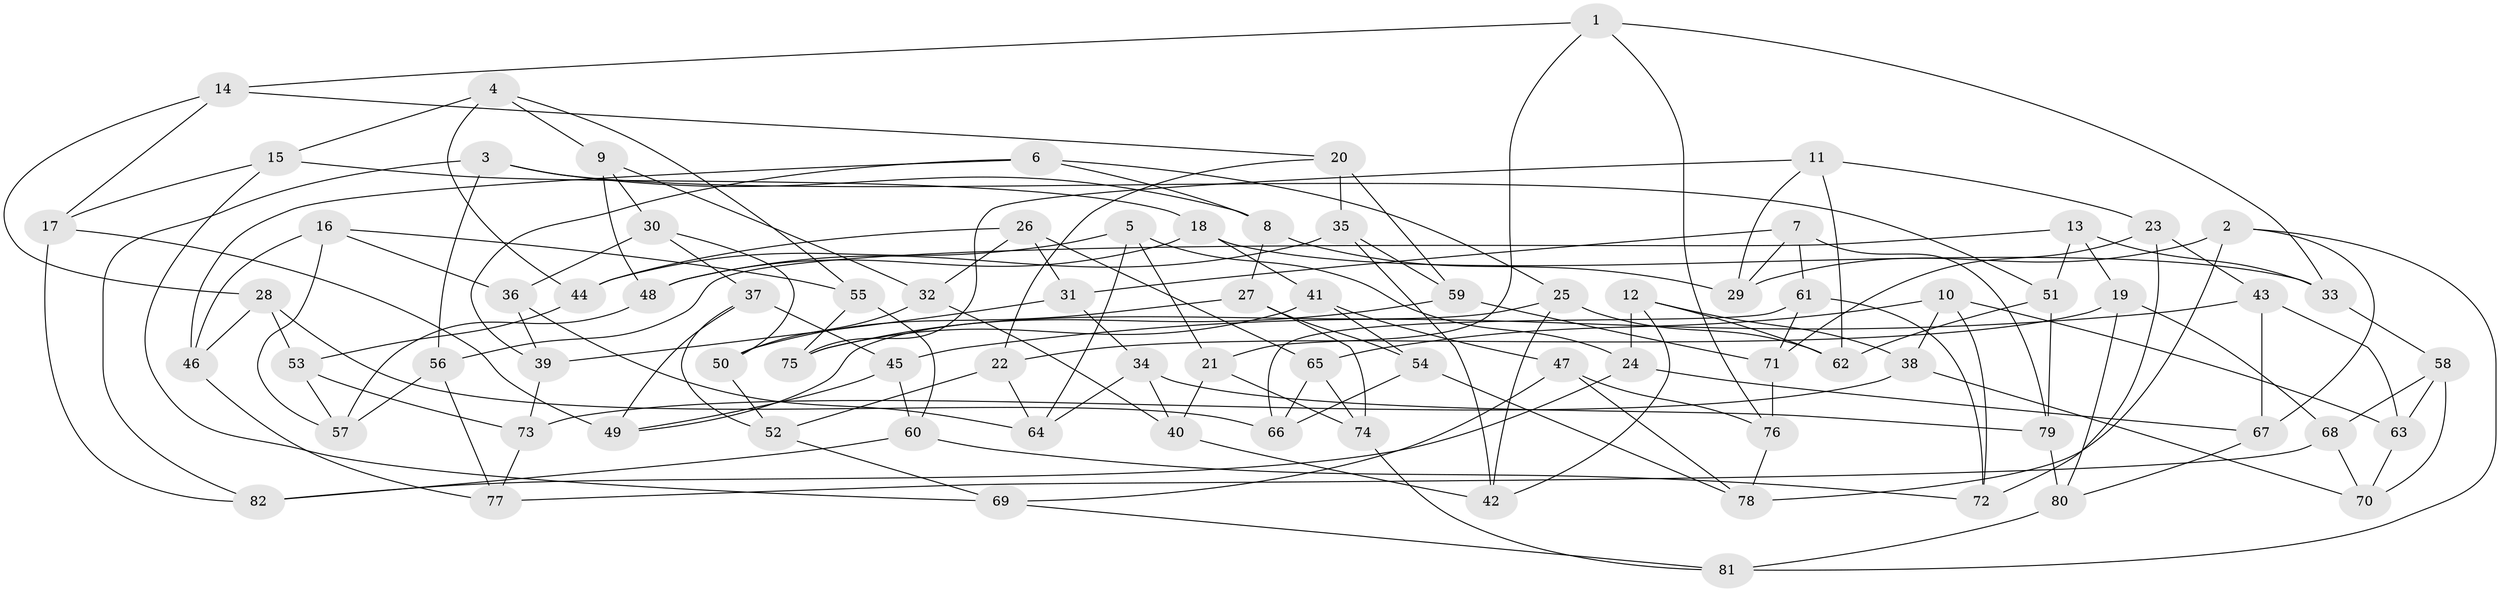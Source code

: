 // Generated by graph-tools (version 1.1) at 2025/11/02/27/25 16:11:46]
// undirected, 82 vertices, 164 edges
graph export_dot {
graph [start="1"]
  node [color=gray90,style=filled];
  1;
  2;
  3;
  4;
  5;
  6;
  7;
  8;
  9;
  10;
  11;
  12;
  13;
  14;
  15;
  16;
  17;
  18;
  19;
  20;
  21;
  22;
  23;
  24;
  25;
  26;
  27;
  28;
  29;
  30;
  31;
  32;
  33;
  34;
  35;
  36;
  37;
  38;
  39;
  40;
  41;
  42;
  43;
  44;
  45;
  46;
  47;
  48;
  49;
  50;
  51;
  52;
  53;
  54;
  55;
  56;
  57;
  58;
  59;
  60;
  61;
  62;
  63;
  64;
  65;
  66;
  67;
  68;
  69;
  70;
  71;
  72;
  73;
  74;
  75;
  76;
  77;
  78;
  79;
  80;
  81;
  82;
  1 -- 76;
  1 -- 21;
  1 -- 33;
  1 -- 14;
  2 -- 81;
  2 -- 67;
  2 -- 78;
  2 -- 29;
  3 -- 8;
  3 -- 56;
  3 -- 51;
  3 -- 82;
  4 -- 55;
  4 -- 44;
  4 -- 9;
  4 -- 15;
  5 -- 44;
  5 -- 64;
  5 -- 24;
  5 -- 21;
  6 -- 46;
  6 -- 8;
  6 -- 39;
  6 -- 25;
  7 -- 61;
  7 -- 79;
  7 -- 29;
  7 -- 31;
  8 -- 29;
  8 -- 27;
  9 -- 48;
  9 -- 30;
  9 -- 32;
  10 -- 63;
  10 -- 38;
  10 -- 65;
  10 -- 72;
  11 -- 23;
  11 -- 29;
  11 -- 62;
  11 -- 75;
  12 -- 24;
  12 -- 62;
  12 -- 42;
  12 -- 38;
  13 -- 19;
  13 -- 51;
  13 -- 33;
  13 -- 56;
  14 -- 20;
  14 -- 17;
  14 -- 28;
  15 -- 17;
  15 -- 18;
  15 -- 69;
  16 -- 57;
  16 -- 55;
  16 -- 36;
  16 -- 46;
  17 -- 49;
  17 -- 82;
  18 -- 33;
  18 -- 41;
  18 -- 48;
  19 -- 22;
  19 -- 80;
  19 -- 68;
  20 -- 59;
  20 -- 22;
  20 -- 35;
  21 -- 74;
  21 -- 40;
  22 -- 64;
  22 -- 52;
  23 -- 72;
  23 -- 43;
  23 -- 71;
  24 -- 67;
  24 -- 82;
  25 -- 42;
  25 -- 49;
  25 -- 62;
  26 -- 32;
  26 -- 65;
  26 -- 44;
  26 -- 31;
  27 -- 54;
  27 -- 74;
  27 -- 50;
  28 -- 46;
  28 -- 66;
  28 -- 53;
  30 -- 37;
  30 -- 36;
  30 -- 50;
  31 -- 39;
  31 -- 34;
  32 -- 40;
  32 -- 50;
  33 -- 58;
  34 -- 79;
  34 -- 64;
  34 -- 40;
  35 -- 59;
  35 -- 42;
  35 -- 48;
  36 -- 39;
  36 -- 64;
  37 -- 45;
  37 -- 49;
  37 -- 52;
  38 -- 73;
  38 -- 70;
  39 -- 73;
  40 -- 42;
  41 -- 47;
  41 -- 75;
  41 -- 54;
  43 -- 67;
  43 -- 63;
  43 -- 45;
  44 -- 53;
  45 -- 49;
  45 -- 60;
  46 -- 77;
  47 -- 76;
  47 -- 69;
  47 -- 78;
  48 -- 57;
  50 -- 52;
  51 -- 79;
  51 -- 62;
  52 -- 69;
  53 -- 57;
  53 -- 73;
  54 -- 66;
  54 -- 78;
  55 -- 75;
  55 -- 60;
  56 -- 77;
  56 -- 57;
  58 -- 68;
  58 -- 63;
  58 -- 70;
  59 -- 71;
  59 -- 75;
  60 -- 82;
  60 -- 72;
  61 -- 71;
  61 -- 72;
  61 -- 66;
  63 -- 70;
  65 -- 66;
  65 -- 74;
  67 -- 80;
  68 -- 77;
  68 -- 70;
  69 -- 81;
  71 -- 76;
  73 -- 77;
  74 -- 81;
  76 -- 78;
  79 -- 80;
  80 -- 81;
}
